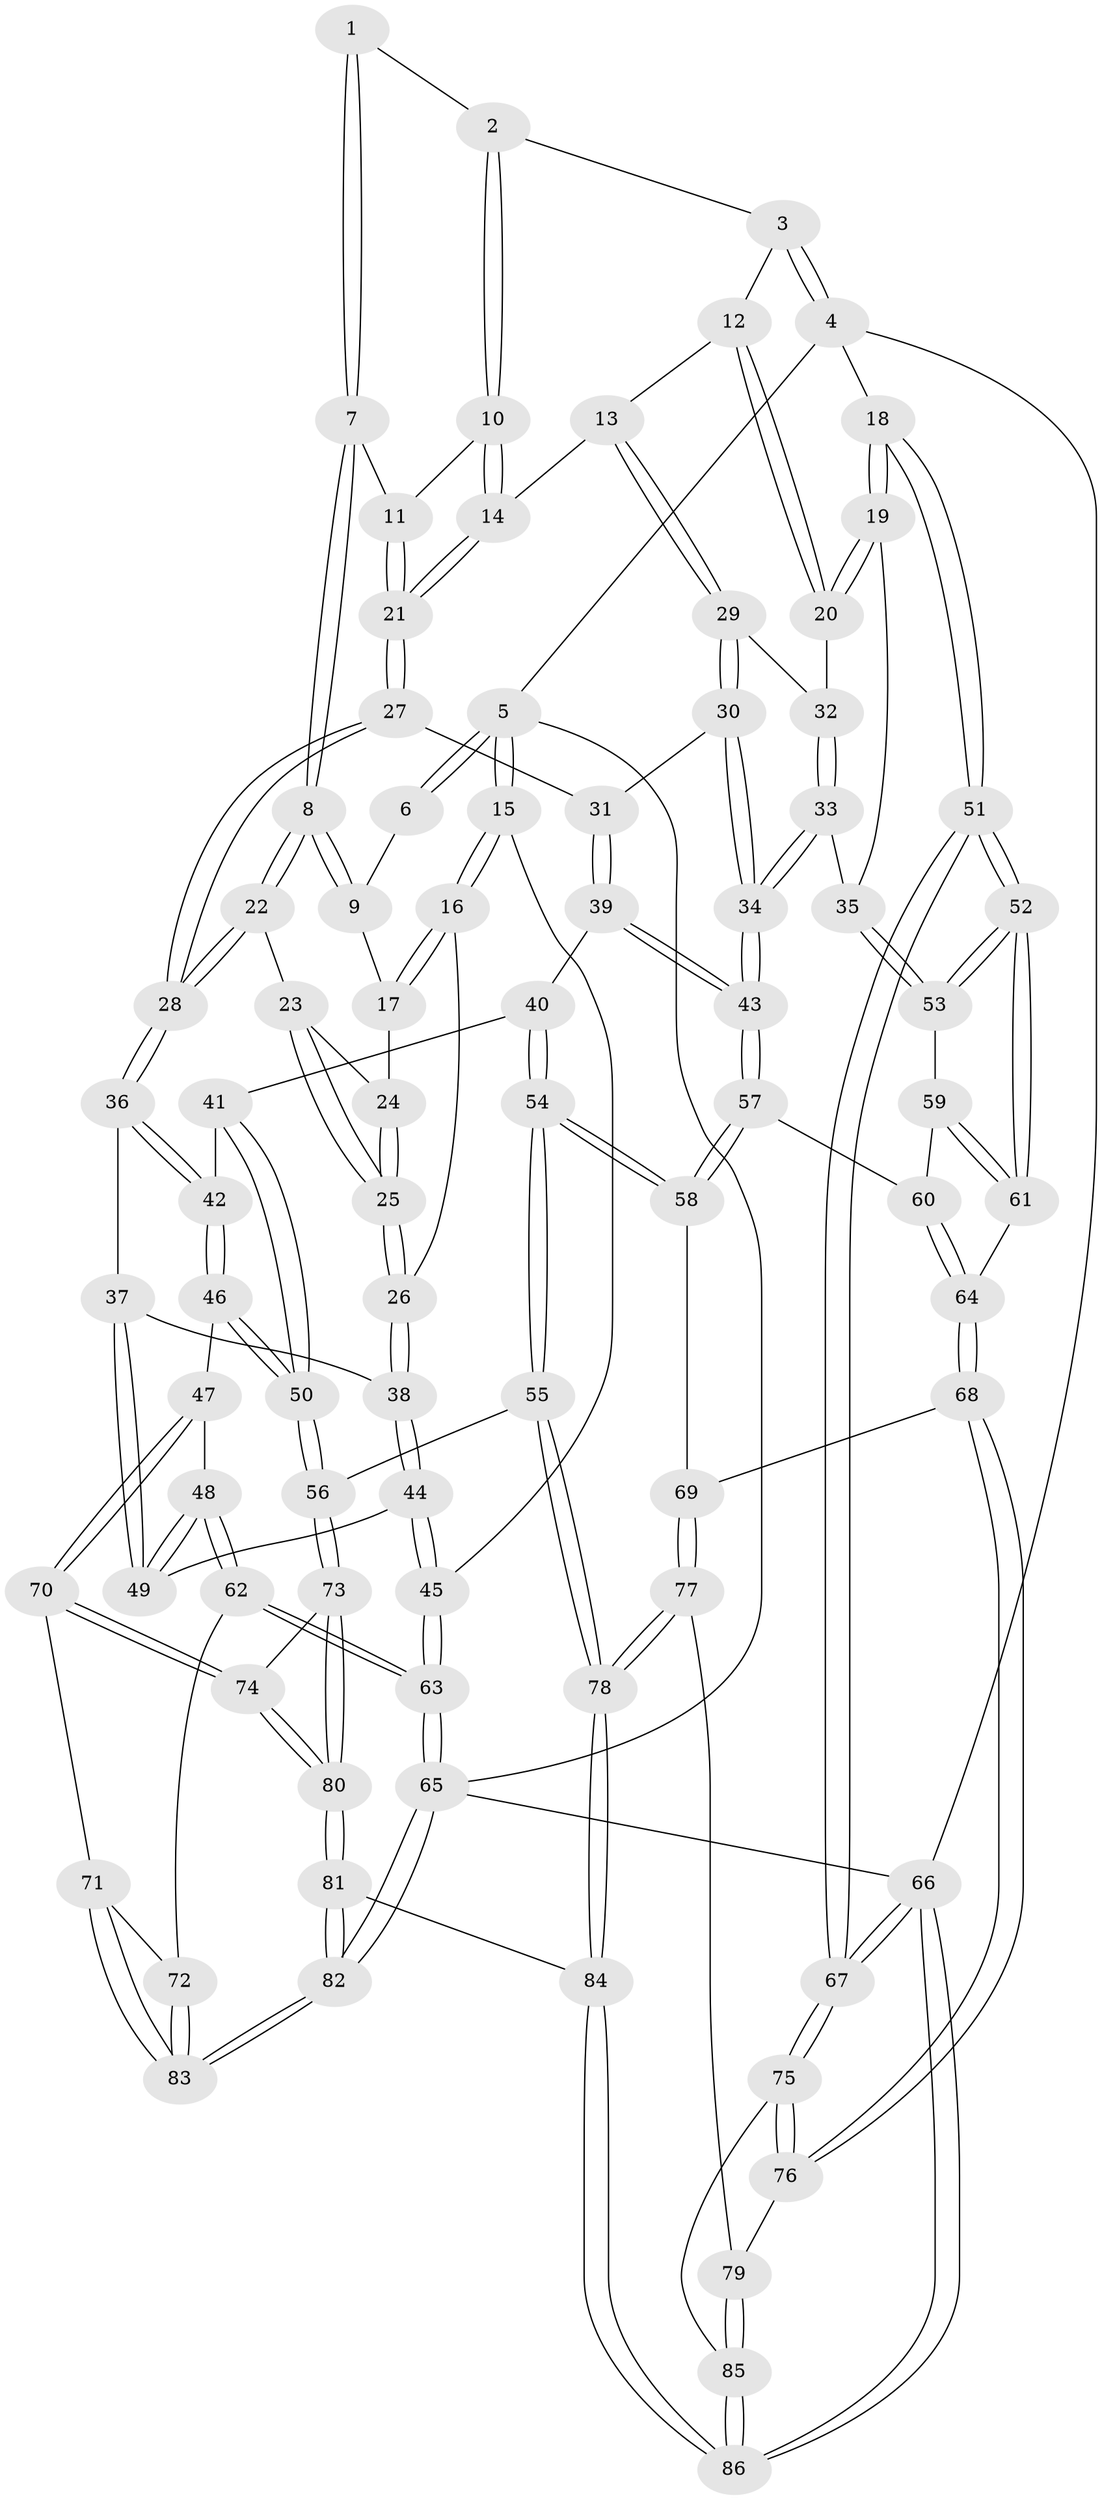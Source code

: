 // Generated by graph-tools (version 1.1) at 2025/38/03/09/25 02:38:55]
// undirected, 86 vertices, 212 edges
graph export_dot {
graph [start="1"]
  node [color=gray90,style=filled];
  1 [pos="+0.3560241998468057+0"];
  2 [pos="+0.7511709280625894+0"];
  3 [pos="+0.9355854080541548+0"];
  4 [pos="+1+0"];
  5 [pos="+0+0"];
  6 [pos="+0.23151469667643568+0"];
  7 [pos="+0.40483301511936776+0.08798780253252104"];
  8 [pos="+0.387678357991027+0.1235838030406587"];
  9 [pos="+0.18145650846907807+0.04923351122492195"];
  10 [pos="+0.6644028119812315+0.051237136720187586"];
  11 [pos="+0.5551505613963518+0.09112017334753636"];
  12 [pos="+0.8944010066534929+0"];
  13 [pos="+0.7279273476954033+0.15277060413133703"];
  14 [pos="+0.6892316722133053+0.09955479108938438"];
  15 [pos="+0+0.07508605865121853"];
  16 [pos="+0.10092272843788778+0.13423125200919686"];
  17 [pos="+0.14407001467325753+0.10356681762780366"];
  18 [pos="+1+0.20555068610261398"];
  19 [pos="+0.9592995874324193+0.22105588011708596"];
  20 [pos="+0.8908904083629894+0.1781947486446594"];
  21 [pos="+0.5806059049712942+0.21845994634688154"];
  22 [pos="+0.37914426013472735+0.15598262913869823"];
  23 [pos="+0.36194111534494255+0.1643251649479451"];
  24 [pos="+0.16735284734724065+0.11054114715284463"];
  25 [pos="+0.2847526331411534+0.22134218536229672"];
  26 [pos="+0.2057007310830816+0.2813476668102707"];
  27 [pos="+0.5754759439580043+0.2660278268438535"];
  28 [pos="+0.4610555683996781+0.2879724626259847"];
  29 [pos="+0.7424226223927317+0.17921511531113118"];
  30 [pos="+0.6625906187726313+0.25363263615961484"];
  31 [pos="+0.6048333698259525+0.27569582394030423"];
  32 [pos="+0.7839850030206447+0.19766231105153725"];
  33 [pos="+0.788678166364134+0.3899381354675215"];
  34 [pos="+0.7705863738169745+0.4033530855852973"];
  35 [pos="+0.8891020236354702+0.3824060621598136"];
  36 [pos="+0.45341968623665246+0.3267448252232417"];
  37 [pos="+0.4428052232006133+0.33020833216264117"];
  38 [pos="+0.19224050555487485+0.3316798269985411"];
  39 [pos="+0.646926994636826+0.4020553814922734"];
  40 [pos="+0.6190535991088675+0.42395065412485267"];
  41 [pos="+0.5374156093980922+0.4018609882642322"];
  42 [pos="+0.45456857842635306+0.33122440523981195"];
  43 [pos="+0.7667334383252573+0.40784587066873823"];
  44 [pos="+0.16623540122683175+0.392035077082307"];
  45 [pos="+0+0.40302255760987543"];
  46 [pos="+0.4048983156414859+0.5440993523788779"];
  47 [pos="+0.2895025448553018+0.5377231238649496"];
  48 [pos="+0.24066043371519913+0.5018091826384655"];
  49 [pos="+0.2160086113067602+0.45220337203723976"];
  50 [pos="+0.48251579170328907+0.59599530013721"];
  51 [pos="+1+0.49499364025171133"];
  52 [pos="+1+0.49561669712338635"];
  53 [pos="+0.9750452406919742+0.46048083530464523"];
  54 [pos="+0.573929421903097+0.6392755183326387"];
  55 [pos="+0.5446423672826668+0.6502242471739431"];
  56 [pos="+0.5409121121405758+0.6501694305882726"];
  57 [pos="+0.768717740678339+0.5539292556752822"];
  58 [pos="+0.7032861765160902+0.6389213079625161"];
  59 [pos="+0.8958211325174579+0.5345565082110426"];
  60 [pos="+0.8509576127280619+0.5551835647242078"];
  61 [pos="+0.9582689797582687+0.6181736020455358"];
  62 [pos="+0.013944074663358315+0.7210689119102804"];
  63 [pos="+0+0.7416684597707361"];
  64 [pos="+0.9230063070497455+0.6638183020511447"];
  65 [pos="+0+1"];
  66 [pos="+1+1"];
  67 [pos="+1+0.8751150508131643"];
  68 [pos="+0.9137640289993711+0.7148563642303799"];
  69 [pos="+0.7515029875272282+0.6941787911160611"];
  70 [pos="+0.2608054207798016+0.7200667715799167"];
  71 [pos="+0.2095567061283699+0.735795485702872"];
  72 [pos="+0.028228800835126817+0.7248926418162707"];
  73 [pos="+0.49819915833530987+0.6976722015417556"];
  74 [pos="+0.28920012368777603+0.7397073355271061"];
  75 [pos="+1+0.8585254568212819"];
  76 [pos="+0.9847885957453424+0.7968314807072558"];
  77 [pos="+0.7625160411497093+0.8783613550255549"];
  78 [pos="+0.6629267877328557+0.9703288729218222"];
  79 [pos="+0.8448840092943457+0.87946847247381"];
  80 [pos="+0.37870214468713603+1"];
  81 [pos="+0.36903796302763486+1"];
  82 [pos="+0.33884227129365807+1"];
  83 [pos="+0.21730232191404128+0.9090823680463016"];
  84 [pos="+0.5872508062602105+1"];
  85 [pos="+0.8949070645700283+0.9739922181933927"];
  86 [pos="+0.8446886428825574+1"];
  1 -- 2;
  1 -- 7;
  1 -- 7;
  2 -- 3;
  2 -- 10;
  2 -- 10;
  3 -- 4;
  3 -- 4;
  3 -- 12;
  4 -- 5;
  4 -- 18;
  4 -- 66;
  5 -- 6;
  5 -- 6;
  5 -- 15;
  5 -- 15;
  5 -- 65;
  6 -- 9;
  7 -- 8;
  7 -- 8;
  7 -- 11;
  8 -- 9;
  8 -- 9;
  8 -- 22;
  8 -- 22;
  9 -- 17;
  10 -- 11;
  10 -- 14;
  10 -- 14;
  11 -- 21;
  11 -- 21;
  12 -- 13;
  12 -- 20;
  12 -- 20;
  13 -- 14;
  13 -- 29;
  13 -- 29;
  14 -- 21;
  14 -- 21;
  15 -- 16;
  15 -- 16;
  15 -- 45;
  16 -- 17;
  16 -- 17;
  16 -- 26;
  17 -- 24;
  18 -- 19;
  18 -- 19;
  18 -- 51;
  18 -- 51;
  19 -- 20;
  19 -- 20;
  19 -- 35;
  20 -- 32;
  21 -- 27;
  21 -- 27;
  22 -- 23;
  22 -- 28;
  22 -- 28;
  23 -- 24;
  23 -- 25;
  23 -- 25;
  24 -- 25;
  24 -- 25;
  25 -- 26;
  25 -- 26;
  26 -- 38;
  26 -- 38;
  27 -- 28;
  27 -- 28;
  27 -- 31;
  28 -- 36;
  28 -- 36;
  29 -- 30;
  29 -- 30;
  29 -- 32;
  30 -- 31;
  30 -- 34;
  30 -- 34;
  31 -- 39;
  31 -- 39;
  32 -- 33;
  32 -- 33;
  33 -- 34;
  33 -- 34;
  33 -- 35;
  34 -- 43;
  34 -- 43;
  35 -- 53;
  35 -- 53;
  36 -- 37;
  36 -- 42;
  36 -- 42;
  37 -- 38;
  37 -- 49;
  37 -- 49;
  38 -- 44;
  38 -- 44;
  39 -- 40;
  39 -- 43;
  39 -- 43;
  40 -- 41;
  40 -- 54;
  40 -- 54;
  41 -- 42;
  41 -- 50;
  41 -- 50;
  42 -- 46;
  42 -- 46;
  43 -- 57;
  43 -- 57;
  44 -- 45;
  44 -- 45;
  44 -- 49;
  45 -- 63;
  45 -- 63;
  46 -- 47;
  46 -- 50;
  46 -- 50;
  47 -- 48;
  47 -- 70;
  47 -- 70;
  48 -- 49;
  48 -- 49;
  48 -- 62;
  48 -- 62;
  50 -- 56;
  50 -- 56;
  51 -- 52;
  51 -- 52;
  51 -- 67;
  51 -- 67;
  52 -- 53;
  52 -- 53;
  52 -- 61;
  52 -- 61;
  53 -- 59;
  54 -- 55;
  54 -- 55;
  54 -- 58;
  54 -- 58;
  55 -- 56;
  55 -- 78;
  55 -- 78;
  56 -- 73;
  56 -- 73;
  57 -- 58;
  57 -- 58;
  57 -- 60;
  58 -- 69;
  59 -- 60;
  59 -- 61;
  59 -- 61;
  60 -- 64;
  60 -- 64;
  61 -- 64;
  62 -- 63;
  62 -- 63;
  62 -- 72;
  63 -- 65;
  63 -- 65;
  64 -- 68;
  64 -- 68;
  65 -- 82;
  65 -- 82;
  65 -- 66;
  66 -- 67;
  66 -- 67;
  66 -- 86;
  66 -- 86;
  67 -- 75;
  67 -- 75;
  68 -- 69;
  68 -- 76;
  68 -- 76;
  69 -- 77;
  69 -- 77;
  70 -- 71;
  70 -- 74;
  70 -- 74;
  71 -- 72;
  71 -- 83;
  71 -- 83;
  72 -- 83;
  72 -- 83;
  73 -- 74;
  73 -- 80;
  73 -- 80;
  74 -- 80;
  74 -- 80;
  75 -- 76;
  75 -- 76;
  75 -- 85;
  76 -- 79;
  77 -- 78;
  77 -- 78;
  77 -- 79;
  78 -- 84;
  78 -- 84;
  79 -- 85;
  79 -- 85;
  80 -- 81;
  80 -- 81;
  81 -- 82;
  81 -- 82;
  81 -- 84;
  82 -- 83;
  82 -- 83;
  84 -- 86;
  84 -- 86;
  85 -- 86;
  85 -- 86;
}
